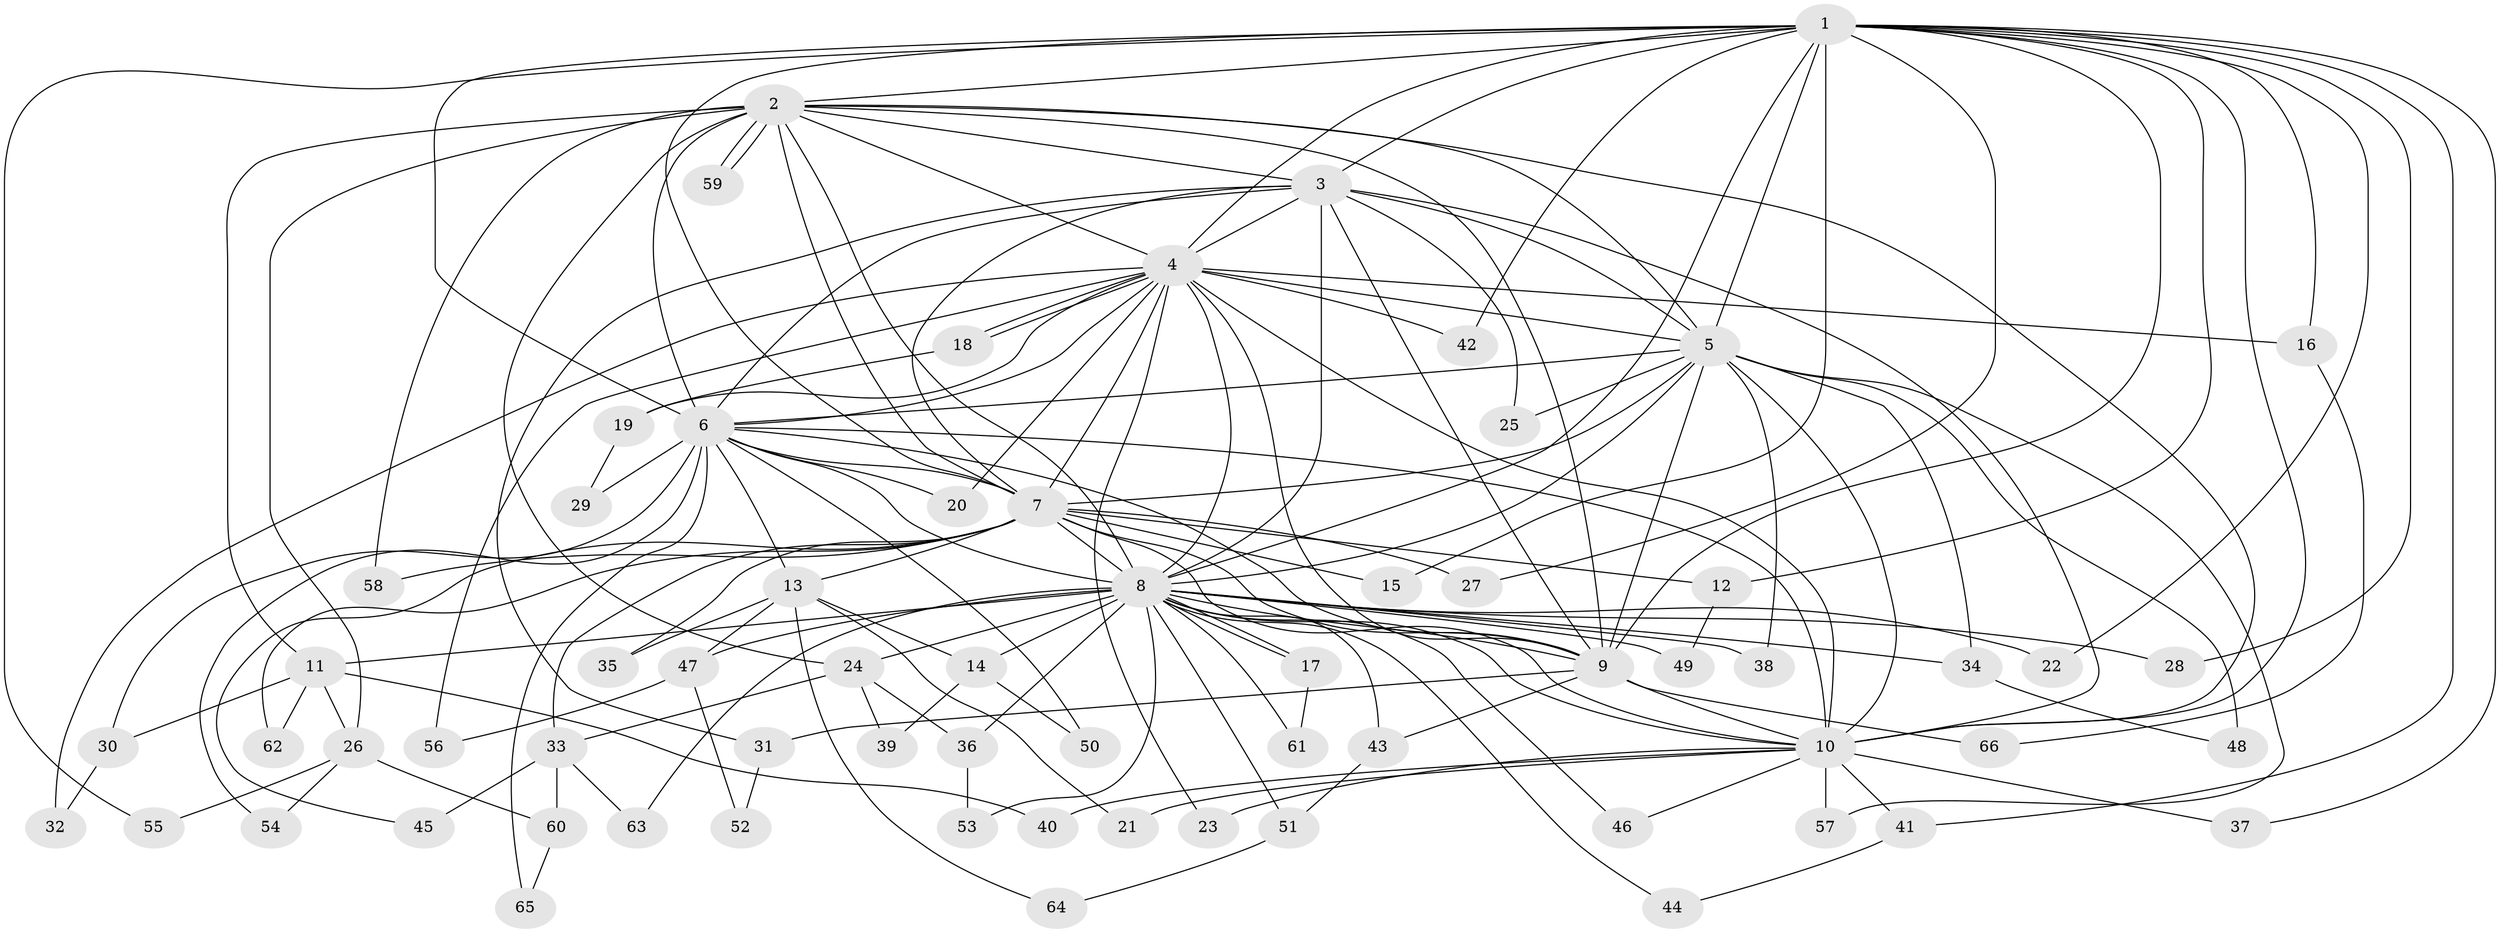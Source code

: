 // Generated by graph-tools (version 1.1) at 2025/49/03/09/25 03:49:44]
// undirected, 66 vertices, 157 edges
graph export_dot {
graph [start="1"]
  node [color=gray90,style=filled];
  1;
  2;
  3;
  4;
  5;
  6;
  7;
  8;
  9;
  10;
  11;
  12;
  13;
  14;
  15;
  16;
  17;
  18;
  19;
  20;
  21;
  22;
  23;
  24;
  25;
  26;
  27;
  28;
  29;
  30;
  31;
  32;
  33;
  34;
  35;
  36;
  37;
  38;
  39;
  40;
  41;
  42;
  43;
  44;
  45;
  46;
  47;
  48;
  49;
  50;
  51;
  52;
  53;
  54;
  55;
  56;
  57;
  58;
  59;
  60;
  61;
  62;
  63;
  64;
  65;
  66;
  1 -- 2;
  1 -- 3;
  1 -- 4;
  1 -- 5;
  1 -- 6;
  1 -- 7;
  1 -- 8;
  1 -- 9;
  1 -- 10;
  1 -- 12;
  1 -- 15;
  1 -- 16;
  1 -- 22;
  1 -- 27;
  1 -- 28;
  1 -- 37;
  1 -- 41;
  1 -- 42;
  1 -- 55;
  2 -- 3;
  2 -- 4;
  2 -- 5;
  2 -- 6;
  2 -- 7;
  2 -- 8;
  2 -- 9;
  2 -- 10;
  2 -- 11;
  2 -- 24;
  2 -- 26;
  2 -- 58;
  2 -- 59;
  2 -- 59;
  3 -- 4;
  3 -- 5;
  3 -- 6;
  3 -- 7;
  3 -- 8;
  3 -- 9;
  3 -- 10;
  3 -- 25;
  3 -- 31;
  4 -- 5;
  4 -- 6;
  4 -- 7;
  4 -- 8;
  4 -- 9;
  4 -- 10;
  4 -- 16;
  4 -- 18;
  4 -- 18;
  4 -- 19;
  4 -- 20;
  4 -- 23;
  4 -- 32;
  4 -- 42;
  4 -- 56;
  5 -- 6;
  5 -- 7;
  5 -- 8;
  5 -- 9;
  5 -- 10;
  5 -- 25;
  5 -- 34;
  5 -- 38;
  5 -- 48;
  5 -- 57;
  6 -- 7;
  6 -- 8;
  6 -- 9;
  6 -- 10;
  6 -- 13;
  6 -- 20;
  6 -- 29;
  6 -- 30;
  6 -- 50;
  6 -- 54;
  6 -- 65;
  7 -- 8;
  7 -- 9;
  7 -- 10;
  7 -- 12;
  7 -- 13;
  7 -- 15;
  7 -- 27;
  7 -- 33;
  7 -- 35;
  7 -- 45;
  7 -- 58;
  7 -- 62;
  8 -- 9;
  8 -- 10;
  8 -- 11;
  8 -- 14;
  8 -- 17;
  8 -- 17;
  8 -- 22;
  8 -- 24;
  8 -- 28;
  8 -- 34;
  8 -- 36;
  8 -- 38;
  8 -- 43;
  8 -- 44;
  8 -- 46;
  8 -- 47;
  8 -- 49;
  8 -- 51;
  8 -- 53;
  8 -- 61;
  8 -- 63;
  9 -- 10;
  9 -- 31;
  9 -- 43;
  9 -- 66;
  10 -- 21;
  10 -- 23;
  10 -- 37;
  10 -- 40;
  10 -- 41;
  10 -- 46;
  10 -- 57;
  11 -- 26;
  11 -- 30;
  11 -- 40;
  11 -- 62;
  12 -- 49;
  13 -- 14;
  13 -- 21;
  13 -- 35;
  13 -- 47;
  13 -- 64;
  14 -- 39;
  14 -- 50;
  16 -- 66;
  17 -- 61;
  18 -- 19;
  19 -- 29;
  24 -- 33;
  24 -- 36;
  24 -- 39;
  26 -- 54;
  26 -- 55;
  26 -- 60;
  30 -- 32;
  31 -- 52;
  33 -- 45;
  33 -- 60;
  33 -- 63;
  34 -- 48;
  36 -- 53;
  41 -- 44;
  43 -- 51;
  47 -- 52;
  47 -- 56;
  51 -- 64;
  60 -- 65;
}
